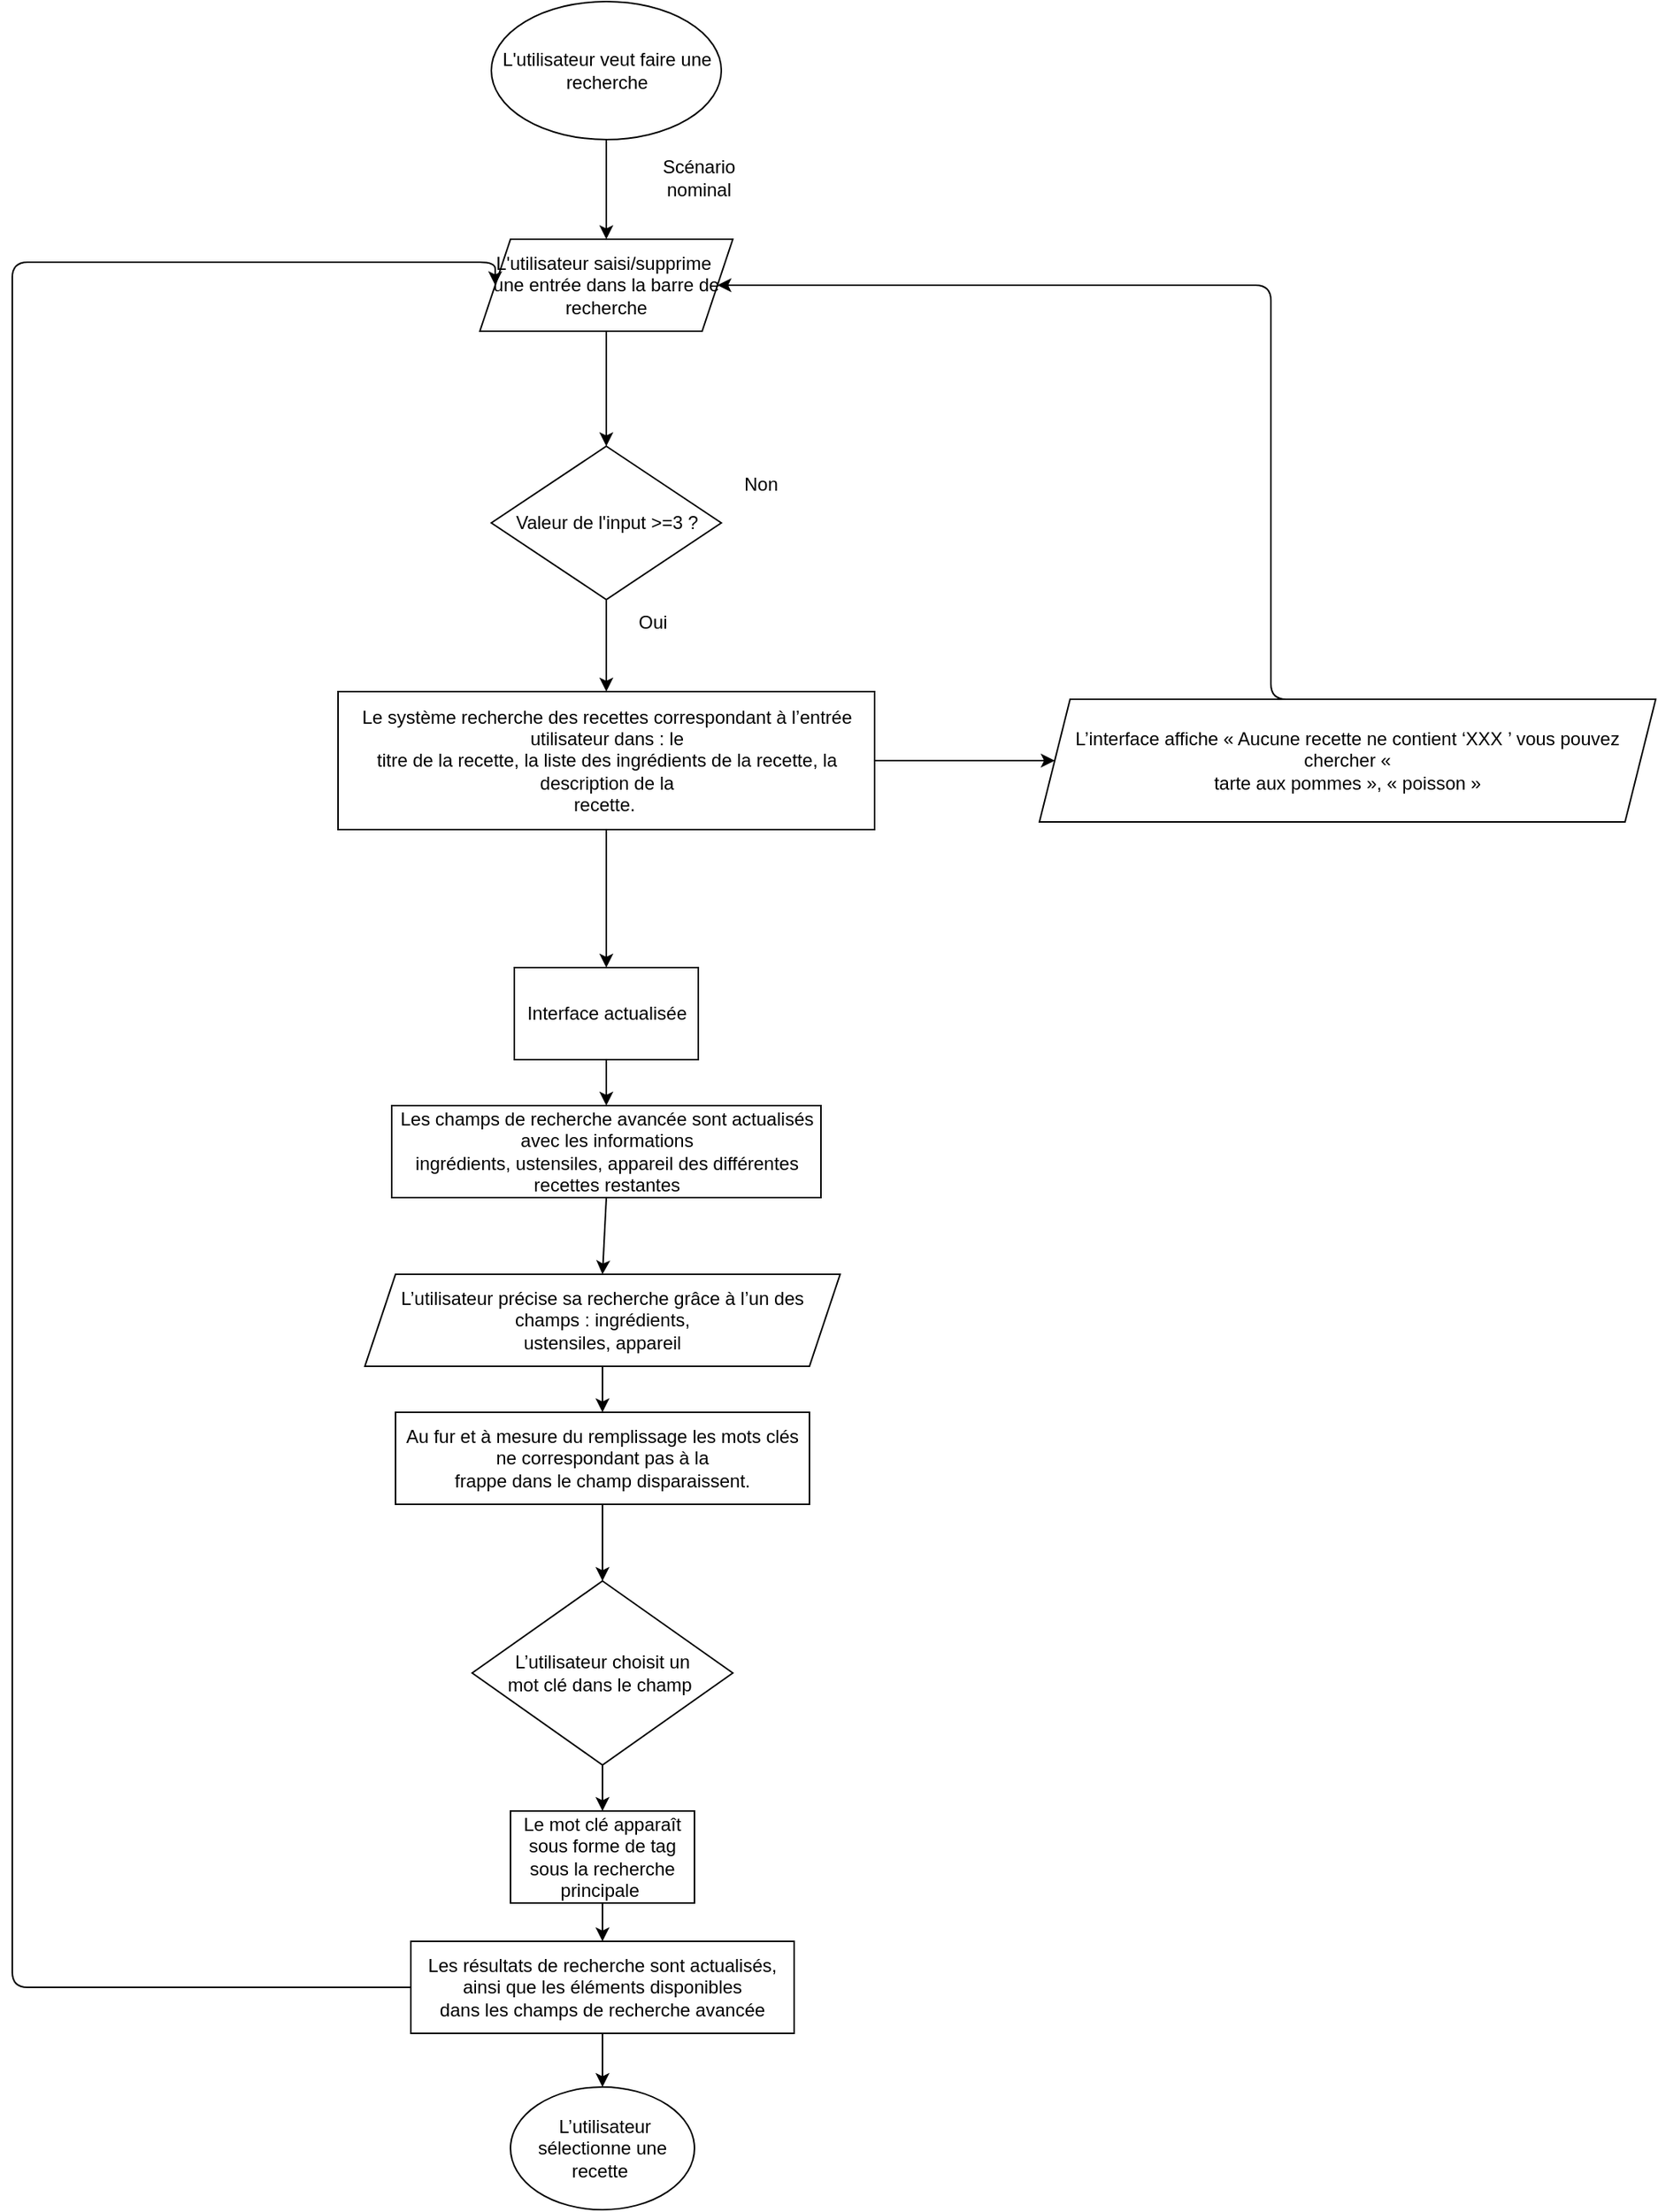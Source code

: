 <mxfile>
    <diagram id="Vuae4-gKB3dJjlCuo_AA" name="Page-1">
        <mxGraphModel dx="720" dy="597" grid="1" gridSize="10" guides="1" tooltips="1" connect="1" arrows="1" fold="1" page="1" pageScale="1" pageWidth="850" pageHeight="1100" background="#FFFFFF" math="0" shadow="0">
            <root>
                <mxCell id="0"/>
                <mxCell id="1" parent="0"/>
                <mxCell id="81" style="edgeStyle=orthogonalEdgeStyle;html=1;exitX=0.5;exitY=1;exitDx=0;exitDy=0;entryX=0.5;entryY=0;entryDx=0;entryDy=0;" parent="1" source="40" target="41" edge="1">
                    <mxGeometry relative="1" as="geometry"/>
                </mxCell>
                <mxCell id="40" value="L'utilisateur veut faire une recherche" style="ellipse;whiteSpace=wrap;html=1;" parent="1" vertex="1">
                    <mxGeometry x="362.5" y="10" width="150" height="90" as="geometry"/>
                </mxCell>
                <mxCell id="80" style="edgeStyle=orthogonalEdgeStyle;html=1;exitX=0.5;exitY=1;exitDx=0;exitDy=0;entryX=0.5;entryY=0;entryDx=0;entryDy=0;" parent="1" source="41" target="43" edge="1">
                    <mxGeometry relative="1" as="geometry"/>
                </mxCell>
                <mxCell id="41" value="L'utilisateur saisi/supprime&amp;nbsp;&lt;br&gt;une entrée dans la barre de recherche" style="shape=parallelogram;perimeter=parallelogramPerimeter;whiteSpace=wrap;html=1;fixedSize=1;" parent="1" vertex="1">
                    <mxGeometry x="355" y="165" width="165" height="60" as="geometry"/>
                </mxCell>
                <mxCell id="83" style="edgeStyle=orthogonalEdgeStyle;html=1;exitX=0.5;exitY=1;exitDx=0;exitDy=0;entryX=0.5;entryY=0;entryDx=0;entryDy=0;" parent="1" source="43" target="51" edge="1">
                    <mxGeometry relative="1" as="geometry"/>
                </mxCell>
                <mxCell id="43" value="Valeur de l'input &amp;gt;=3 ?" style="rhombus;whiteSpace=wrap;html=1;" parent="1" vertex="1">
                    <mxGeometry x="362.5" y="300" width="150" height="100" as="geometry"/>
                </mxCell>
                <mxCell id="44" value="Non" style="text;html=1;align=center;verticalAlign=middle;resizable=0;points=[];autosize=1;" parent="1" vertex="1">
                    <mxGeometry x="512.5" y="310" width="50" height="30" as="geometry"/>
                </mxCell>
                <mxCell id="77" style="edgeStyle=orthogonalEdgeStyle;html=1;exitX=0.5;exitY=0;exitDx=0;exitDy=0;entryX=1;entryY=0.5;entryDx=0;entryDy=0;" parent="1" source="48" target="41" edge="1">
                    <mxGeometry relative="1" as="geometry">
                        <mxPoint x="880.429" y="200" as="targetPoint"/>
                        <Array as="points">
                            <mxPoint x="871" y="195"/>
                        </Array>
                    </mxGeometry>
                </mxCell>
                <mxCell id="48" value="L’interface affiche « Aucune recette ne contient ‘XXX ’ vous pouvez chercher «&lt;br/&gt;tarte aux pommes », « poisson »" style="shape=parallelogram;perimeter=parallelogramPerimeter;whiteSpace=wrap;html=1;fixedSize=1;" parent="1" vertex="1">
                    <mxGeometry x="720" y="465" width="402" height="80" as="geometry"/>
                </mxCell>
                <mxCell id="50" value="Oui" style="text;html=1;align=center;verticalAlign=middle;whiteSpace=wrap;rounded=0;" parent="1" vertex="1">
                    <mxGeometry x="437.5" y="400" width="60" height="30" as="geometry"/>
                </mxCell>
                <mxCell id="57" style="edgeStyle=none;html=1;exitX=0.5;exitY=1;exitDx=0;exitDy=0;entryX=0.5;entryY=0;entryDx=0;entryDy=0;" parent="1" source="51" target="56" edge="1">
                    <mxGeometry relative="1" as="geometry"/>
                </mxCell>
                <mxCell id="91" style="edgeStyle=none;html=1;exitX=1;exitY=0.5;exitDx=0;exitDy=0;entryX=0;entryY=0.5;entryDx=0;entryDy=0;" parent="1" source="51" target="48" edge="1">
                    <mxGeometry relative="1" as="geometry"/>
                </mxCell>
                <mxCell id="51" value="Le système recherche des recettes correspondant à l’entrée utilisateur dans : le&lt;br/&gt;titre de la recette, la liste des ingrédients de la recette, la description de la&lt;br/&gt;recette.&amp;nbsp;" style="rounded=0;whiteSpace=wrap;html=1;" parent="1" vertex="1">
                    <mxGeometry x="262.5" y="460" width="350" height="90" as="geometry"/>
                </mxCell>
                <mxCell id="59" style="edgeStyle=none;html=1;exitX=0.5;exitY=1;exitDx=0;exitDy=0;entryX=0.5;entryY=0;entryDx=0;entryDy=0;" parent="1" source="56" target="58" edge="1">
                    <mxGeometry relative="1" as="geometry"/>
                </mxCell>
                <mxCell id="56" value="Interface actualisée" style="rounded=0;whiteSpace=wrap;html=1;" parent="1" vertex="1">
                    <mxGeometry x="377.5" y="640" width="120" height="60" as="geometry"/>
                </mxCell>
                <mxCell id="61" style="edgeStyle=none;html=1;exitX=0.5;exitY=1;exitDx=0;exitDy=0;entryX=0.5;entryY=0;entryDx=0;entryDy=0;" parent="1" source="58" target="60" edge="1">
                    <mxGeometry relative="1" as="geometry"/>
                </mxCell>
                <mxCell id="58" value="Les champs de recherche avancée sont actualisés avec les informations&lt;br/&gt;ingrédients, ustensiles, appareil des différentes recettes restantes" style="rounded=0;whiteSpace=wrap;html=1;" parent="1" vertex="1">
                    <mxGeometry x="297.5" y="730" width="280" height="60" as="geometry"/>
                </mxCell>
                <mxCell id="63" style="edgeStyle=none;html=1;exitX=0.5;exitY=1;exitDx=0;exitDy=0;entryX=0.5;entryY=0;entryDx=0;entryDy=0;" parent="1" source="60" target="62" edge="1">
                    <mxGeometry relative="1" as="geometry"/>
                </mxCell>
                <mxCell id="60" value="L’utilisateur précise sa recherche grâce à l’un des champs : ingrédients,&lt;br/&gt;ustensiles, appareil" style="shape=parallelogram;perimeter=parallelogramPerimeter;whiteSpace=wrap;html=1;fixedSize=1;" parent="1" vertex="1">
                    <mxGeometry x="280" y="840" width="310" height="60" as="geometry"/>
                </mxCell>
                <mxCell id="65" style="edgeStyle=none;html=1;exitX=0.5;exitY=1;exitDx=0;exitDy=0;entryX=0.5;entryY=0;entryDx=0;entryDy=0;" parent="1" source="62" target="64" edge="1">
                    <mxGeometry relative="1" as="geometry"/>
                </mxCell>
                <mxCell id="62" value="Au fur et à mesure du remplissage les mots clés ne correspondant pas à la&lt;br&gt;frappe dans le champ disparaissent." style="rounded=0;whiteSpace=wrap;html=1;" parent="1" vertex="1">
                    <mxGeometry x="300" y="930" width="270" height="60" as="geometry"/>
                </mxCell>
                <mxCell id="67" style="edgeStyle=none;html=1;exitX=0.5;exitY=1;exitDx=0;exitDy=0;entryX=0.5;entryY=0;entryDx=0;entryDy=0;" parent="1" source="64" target="66" edge="1">
                    <mxGeometry relative="1" as="geometry"/>
                </mxCell>
                <mxCell id="64" value="L’utilisateur choisit un &lt;br&gt;mot clé dans le champ&amp;nbsp;" style="rhombus;whiteSpace=wrap;html=1;" parent="1" vertex="1">
                    <mxGeometry x="350" y="1040" width="170" height="120" as="geometry"/>
                </mxCell>
                <mxCell id="69" value="" style="edgeStyle=none;html=1;" parent="1" source="66" target="68" edge="1">
                    <mxGeometry relative="1" as="geometry"/>
                </mxCell>
                <mxCell id="66" value="Le mot clé apparaît sous forme de tag sous la recherche principale&amp;nbsp;" style="rounded=0;whiteSpace=wrap;html=1;" parent="1" vertex="1">
                    <mxGeometry x="375" y="1190" width="120" height="60" as="geometry"/>
                </mxCell>
                <mxCell id="72" style="edgeStyle=none;html=1;exitX=0.5;exitY=1;exitDx=0;exitDy=0;entryX=0.5;entryY=0;entryDx=0;entryDy=0;" parent="1" source="68" target="71" edge="1">
                    <mxGeometry relative="1" as="geometry"/>
                </mxCell>
                <mxCell id="95" style="edgeStyle=orthogonalEdgeStyle;html=1;exitX=0;exitY=0.5;exitDx=0;exitDy=0;entryX=0;entryY=0.5;entryDx=0;entryDy=0;" parent="1" source="68" target="41" edge="1">
                    <mxGeometry relative="1" as="geometry">
                        <Array as="points">
                            <mxPoint x="50" y="1305"/>
                            <mxPoint x="50" y="180"/>
                            <mxPoint x="365" y="180"/>
                        </Array>
                    </mxGeometry>
                </mxCell>
                <mxCell id="68" value="Les résultats de recherche sont actualisés, ainsi que les éléments disponibles&lt;br/&gt;dans les champs de recherche avancée" style="rounded=0;whiteSpace=wrap;html=1;" parent="1" vertex="1">
                    <mxGeometry x="310" y="1275" width="250" height="60" as="geometry"/>
                </mxCell>
                <mxCell id="71" value="&amp;nbsp;L’utilisateur sélectionne une recette&amp;nbsp;" style="ellipse;whiteSpace=wrap;html=1;" parent="1" vertex="1">
                    <mxGeometry x="375" y="1370" width="120" height="80" as="geometry"/>
                </mxCell>
                <mxCell id="76" value="Scénario nominal&lt;br/&gt;" style="text;html=1;align=center;verticalAlign=middle;whiteSpace=wrap;rounded=0;" parent="1" vertex="1">
                    <mxGeometry x="467.5" y="110" width="60" height="30" as="geometry"/>
                </mxCell>
            </root>
        </mxGraphModel>
    </diagram>
</mxfile>